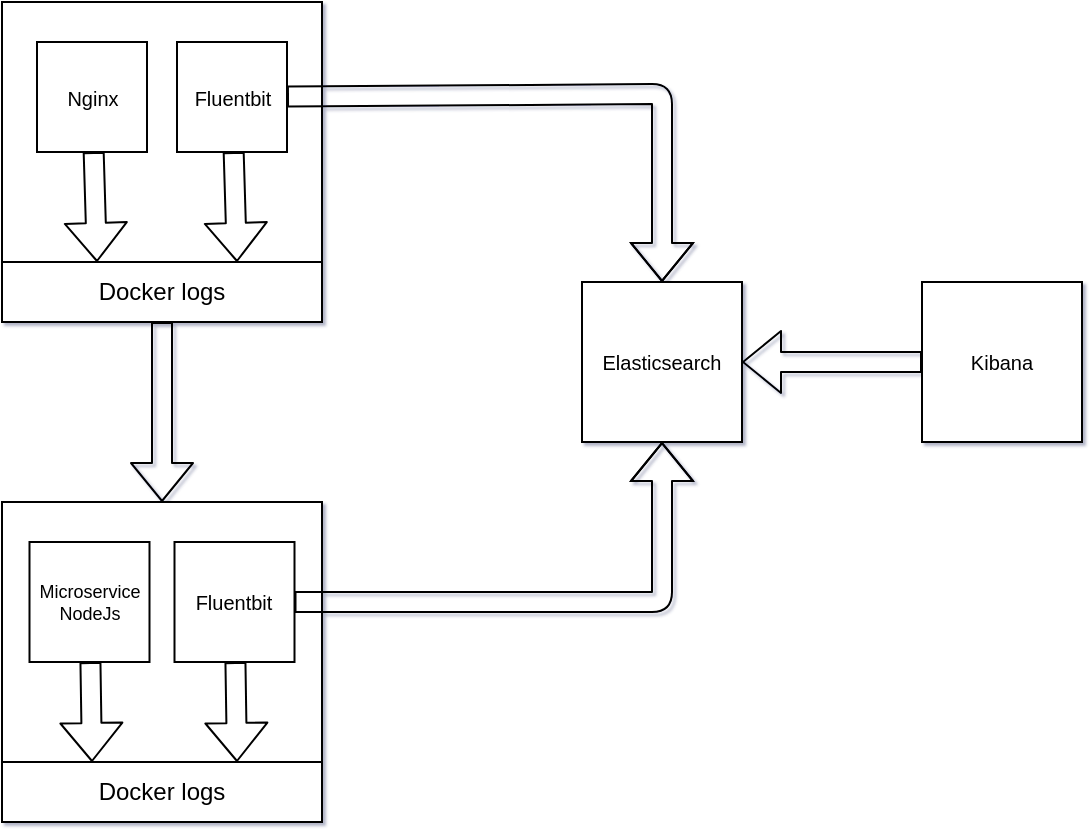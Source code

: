 <mxfile>
    <diagram id="lha6BOxes31PVcL4c5HS" name="Page-1">
        <mxGraphModel dx="1404" dy="776" grid="1" gridSize="10" guides="1" tooltips="1" connect="1" arrows="1" fold="1" page="1" pageScale="1" pageWidth="850" pageHeight="1100" background="#ffffff" math="0" shadow="1">
            <root>
                <mxCell id="0"/>
                <mxCell id="1" parent="0"/>
                <mxCell id="3" value="" style="whiteSpace=wrap;html=1;aspect=fixed;" parent="1" vertex="1">
                    <mxGeometry x="100" y="790" width="160" height="160" as="geometry"/>
                </mxCell>
                <mxCell id="K4Ywv5vfKXUfV5wcP8WH-24" style="edgeStyle=none;shape=flexArrow;html=1;" parent="1" source="2" edge="1">
                    <mxGeometry relative="1" as="geometry">
                        <mxPoint x="145" y="920" as="targetPoint"/>
                    </mxGeometry>
                </mxCell>
                <mxCell id="2" value="Microservice&lt;br style=&quot;font-size: 9px;&quot;&gt;NodeJs" style="whiteSpace=wrap;html=1;aspect=fixed;fontSize=9;" parent="1" vertex="1">
                    <mxGeometry x="113.75" y="810" width="60" height="60" as="geometry"/>
                </mxCell>
                <mxCell id="K4Ywv5vfKXUfV5wcP8WH-3" value="" style="endArrow=none;html=1;" parent="1" edge="1">
                    <mxGeometry width="50" height="50" relative="1" as="geometry">
                        <mxPoint x="100" y="920" as="sourcePoint"/>
                        <mxPoint x="260" y="920" as="targetPoint"/>
                    </mxGeometry>
                </mxCell>
                <mxCell id="K4Ywv5vfKXUfV5wcP8WH-4" value="Docker logs" style="text;html=1;strokeColor=none;fillColor=none;align=center;verticalAlign=middle;whiteSpace=wrap;rounded=0;" parent="1" vertex="1">
                    <mxGeometry x="145" y="930" width="70" height="10" as="geometry"/>
                </mxCell>
                <mxCell id="K4Ywv5vfKXUfV5wcP8WH-12" style="edgeStyle=none;shape=flexArrow;html=1;entryX=0.5;entryY=0;entryDx=0;entryDy=0;" parent="1" source="K4Ywv5vfKXUfV5wcP8WH-5" target="3" edge="1">
                    <mxGeometry relative="1" as="geometry"/>
                </mxCell>
                <mxCell id="K4Ywv5vfKXUfV5wcP8WH-5" value="" style="whiteSpace=wrap;html=1;aspect=fixed;" parent="1" vertex="1">
                    <mxGeometry x="100" y="540" width="160" height="160" as="geometry"/>
                </mxCell>
                <mxCell id="K4Ywv5vfKXUfV5wcP8WH-19" style="edgeStyle=none;shape=flexArrow;html=1;" parent="1" source="K4Ywv5vfKXUfV5wcP8WH-6" edge="1">
                    <mxGeometry relative="1" as="geometry">
                        <mxPoint x="147.5" y="670" as="targetPoint"/>
                    </mxGeometry>
                </mxCell>
                <mxCell id="K4Ywv5vfKXUfV5wcP8WH-6" value="Nginx" style="whiteSpace=wrap;html=1;aspect=fixed;fontSize=10;" parent="1" vertex="1">
                    <mxGeometry x="117.5" y="560" width="55" height="55" as="geometry"/>
                </mxCell>
                <mxCell id="K4Ywv5vfKXUfV5wcP8WH-7" value="" style="endArrow=none;html=1;" parent="1" edge="1">
                    <mxGeometry width="50" height="50" relative="1" as="geometry">
                        <mxPoint x="100" y="670" as="sourcePoint"/>
                        <mxPoint x="260" y="670" as="targetPoint"/>
                    </mxGeometry>
                </mxCell>
                <mxCell id="K4Ywv5vfKXUfV5wcP8WH-8" value="Docker logs" style="text;html=1;strokeColor=none;fillColor=none;align=center;verticalAlign=middle;whiteSpace=wrap;rounded=0;" parent="1" vertex="1">
                    <mxGeometry x="145" y="680" width="70" height="10" as="geometry"/>
                </mxCell>
                <mxCell id="K4Ywv5vfKXUfV5wcP8WH-18" style="edgeStyle=none;html=1;shape=flexArrow;" parent="1" source="K4Ywv5vfKXUfV5wcP8WH-13" edge="1">
                    <mxGeometry relative="1" as="geometry">
                        <mxPoint x="217.5" y="670" as="targetPoint"/>
                    </mxGeometry>
                </mxCell>
                <mxCell id="K4Ywv5vfKXUfV5wcP8WH-26" style="edgeStyle=none;shape=flexArrow;html=1;fontSize=10;entryX=0.5;entryY=0;entryDx=0;entryDy=0;" parent="1" source="K4Ywv5vfKXUfV5wcP8WH-13" target="K4Ywv5vfKXUfV5wcP8WH-25" edge="1">
                    <mxGeometry relative="1" as="geometry">
                        <mxPoint x="460" y="587.5" as="targetPoint"/>
                        <Array as="points">
                            <mxPoint x="430" y="586"/>
                        </Array>
                    </mxGeometry>
                </mxCell>
                <mxCell id="K4Ywv5vfKXUfV5wcP8WH-13" value="Fluentbit" style="whiteSpace=wrap;html=1;aspect=fixed;fontSize=10;" parent="1" vertex="1">
                    <mxGeometry x="187.5" y="560" width="55" height="55" as="geometry"/>
                </mxCell>
                <mxCell id="K4Ywv5vfKXUfV5wcP8WH-20" style="edgeStyle=none;html=1;shape=flexArrow;" parent="1" source="K4Ywv5vfKXUfV5wcP8WH-21" edge="1">
                    <mxGeometry relative="1" as="geometry">
                        <mxPoint x="217.5" y="920" as="targetPoint"/>
                    </mxGeometry>
                </mxCell>
                <mxCell id="K4Ywv5vfKXUfV5wcP8WH-27" style="edgeStyle=none;shape=flexArrow;html=1;fontSize=10;entryX=0.5;entryY=1;entryDx=0;entryDy=0;" parent="1" source="K4Ywv5vfKXUfV5wcP8WH-21" target="K4Ywv5vfKXUfV5wcP8WH-25" edge="1">
                    <mxGeometry relative="1" as="geometry">
                        <mxPoint x="530" y="840" as="targetPoint"/>
                        <Array as="points">
                            <mxPoint x="430" y="840"/>
                        </Array>
                    </mxGeometry>
                </mxCell>
                <mxCell id="K4Ywv5vfKXUfV5wcP8WH-21" value="Fluentbit" style="whiteSpace=wrap;html=1;aspect=fixed;fontSize=10;" parent="1" vertex="1">
                    <mxGeometry x="186.25" y="810" width="60" height="60" as="geometry"/>
                </mxCell>
                <mxCell id="K4Ywv5vfKXUfV5wcP8WH-25" value="Elasticsearch" style="whiteSpace=wrap;html=1;aspect=fixed;fontSize=10;" parent="1" vertex="1">
                    <mxGeometry x="390" y="680" width="80" height="80" as="geometry"/>
                </mxCell>
                <mxCell id="K4Ywv5vfKXUfV5wcP8WH-30" style="edgeStyle=none;shape=flexArrow;html=1;entryX=1;entryY=0.5;entryDx=0;entryDy=0;fontSize=10;" parent="1" source="K4Ywv5vfKXUfV5wcP8WH-28" target="K4Ywv5vfKXUfV5wcP8WH-25" edge="1">
                    <mxGeometry relative="1" as="geometry"/>
                </mxCell>
                <mxCell id="K4Ywv5vfKXUfV5wcP8WH-28" value="Kibana" style="whiteSpace=wrap;html=1;aspect=fixed;fontSize=10;" parent="1" vertex="1">
                    <mxGeometry x="560" y="680" width="80" height="80" as="geometry"/>
                </mxCell>
            </root>
        </mxGraphModel>
    </diagram>
    <diagram id="KMhzLi0Mw4yXTckyKntR" name="Page-2">
        <mxGraphModel dx="1404" dy="846" grid="1" gridSize="10" guides="1" tooltips="1" connect="1" arrows="1" fold="1" page="1" pageScale="1" pageWidth="850" pageHeight="1100" math="0" shadow="0">
            <root>
                <mxCell id="nFyUTxJ7FQds5QmyChkN-0"/>
                <mxCell id="nFyUTxJ7FQds5QmyChkN-1" parent="nFyUTxJ7FQds5QmyChkN-0"/>
            </root>
        </mxGraphModel>
    </diagram>
</mxfile>